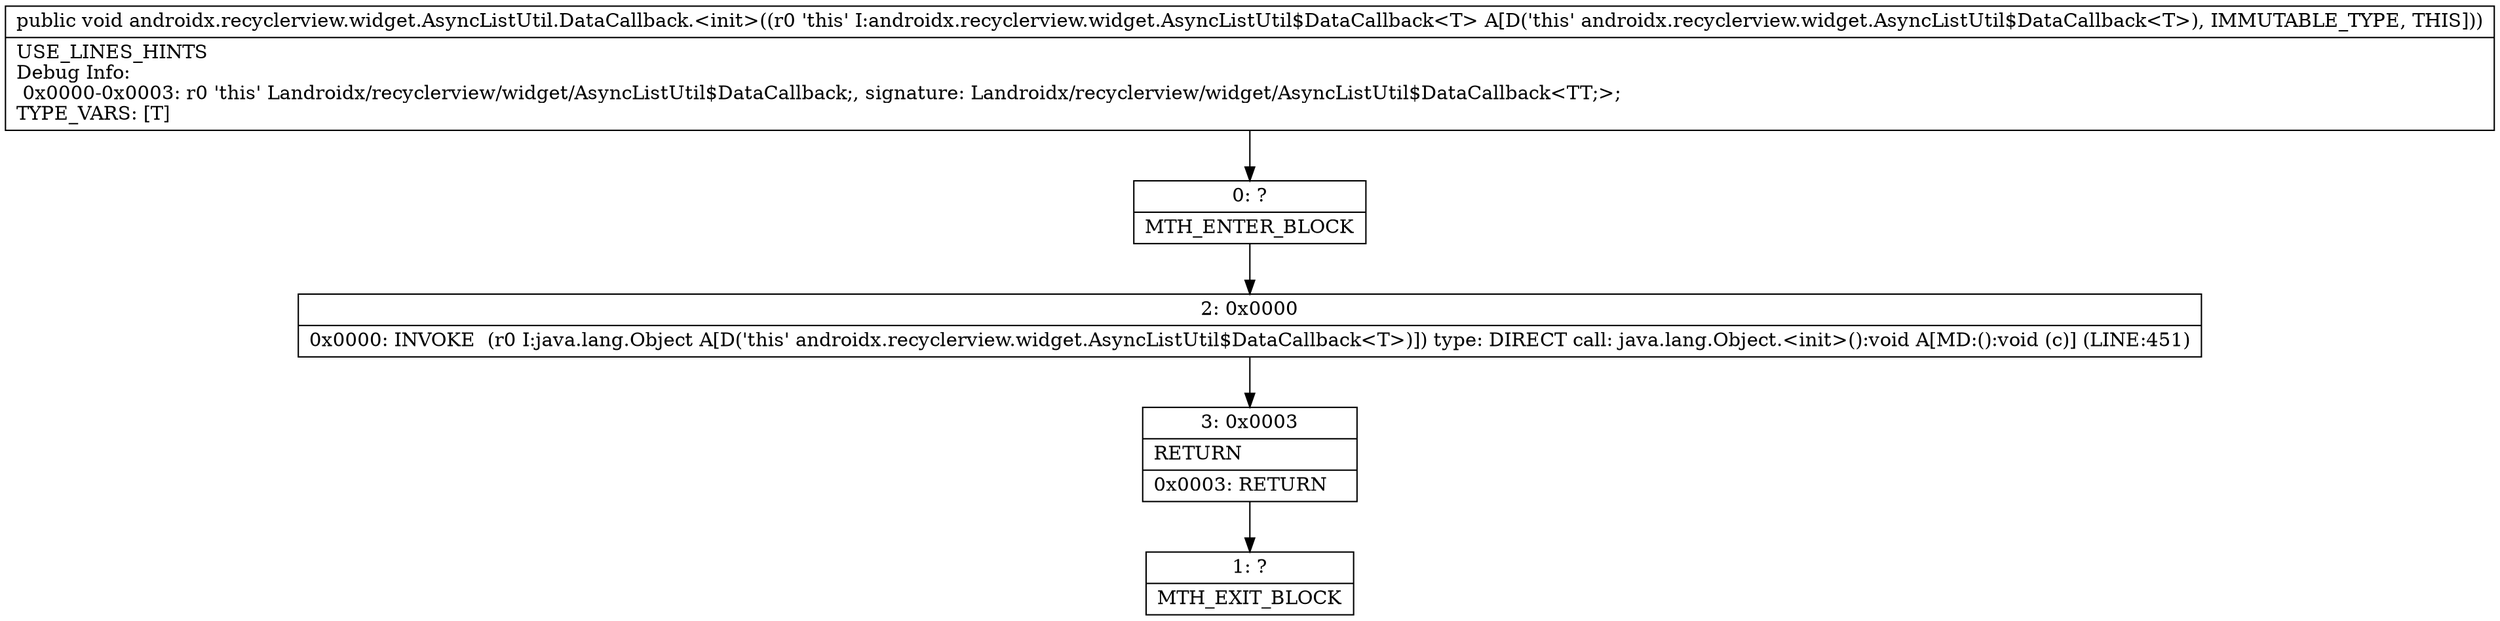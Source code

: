 digraph "CFG forandroidx.recyclerview.widget.AsyncListUtil.DataCallback.\<init\>()V" {
Node_0 [shape=record,label="{0\:\ ?|MTH_ENTER_BLOCK\l}"];
Node_2 [shape=record,label="{2\:\ 0x0000|0x0000: INVOKE  (r0 I:java.lang.Object A[D('this' androidx.recyclerview.widget.AsyncListUtil$DataCallback\<T\>)]) type: DIRECT call: java.lang.Object.\<init\>():void A[MD:():void (c)] (LINE:451)\l}"];
Node_3 [shape=record,label="{3\:\ 0x0003|RETURN\l|0x0003: RETURN   \l}"];
Node_1 [shape=record,label="{1\:\ ?|MTH_EXIT_BLOCK\l}"];
MethodNode[shape=record,label="{public void androidx.recyclerview.widget.AsyncListUtil.DataCallback.\<init\>((r0 'this' I:androidx.recyclerview.widget.AsyncListUtil$DataCallback\<T\> A[D('this' androidx.recyclerview.widget.AsyncListUtil$DataCallback\<T\>), IMMUTABLE_TYPE, THIS]))  | USE_LINES_HINTS\lDebug Info:\l  0x0000\-0x0003: r0 'this' Landroidx\/recyclerview\/widget\/AsyncListUtil$DataCallback;, signature: Landroidx\/recyclerview\/widget\/AsyncListUtil$DataCallback\<TT;\>;\lTYPE_VARS: [T]\l}"];
MethodNode -> Node_0;Node_0 -> Node_2;
Node_2 -> Node_3;
Node_3 -> Node_1;
}

